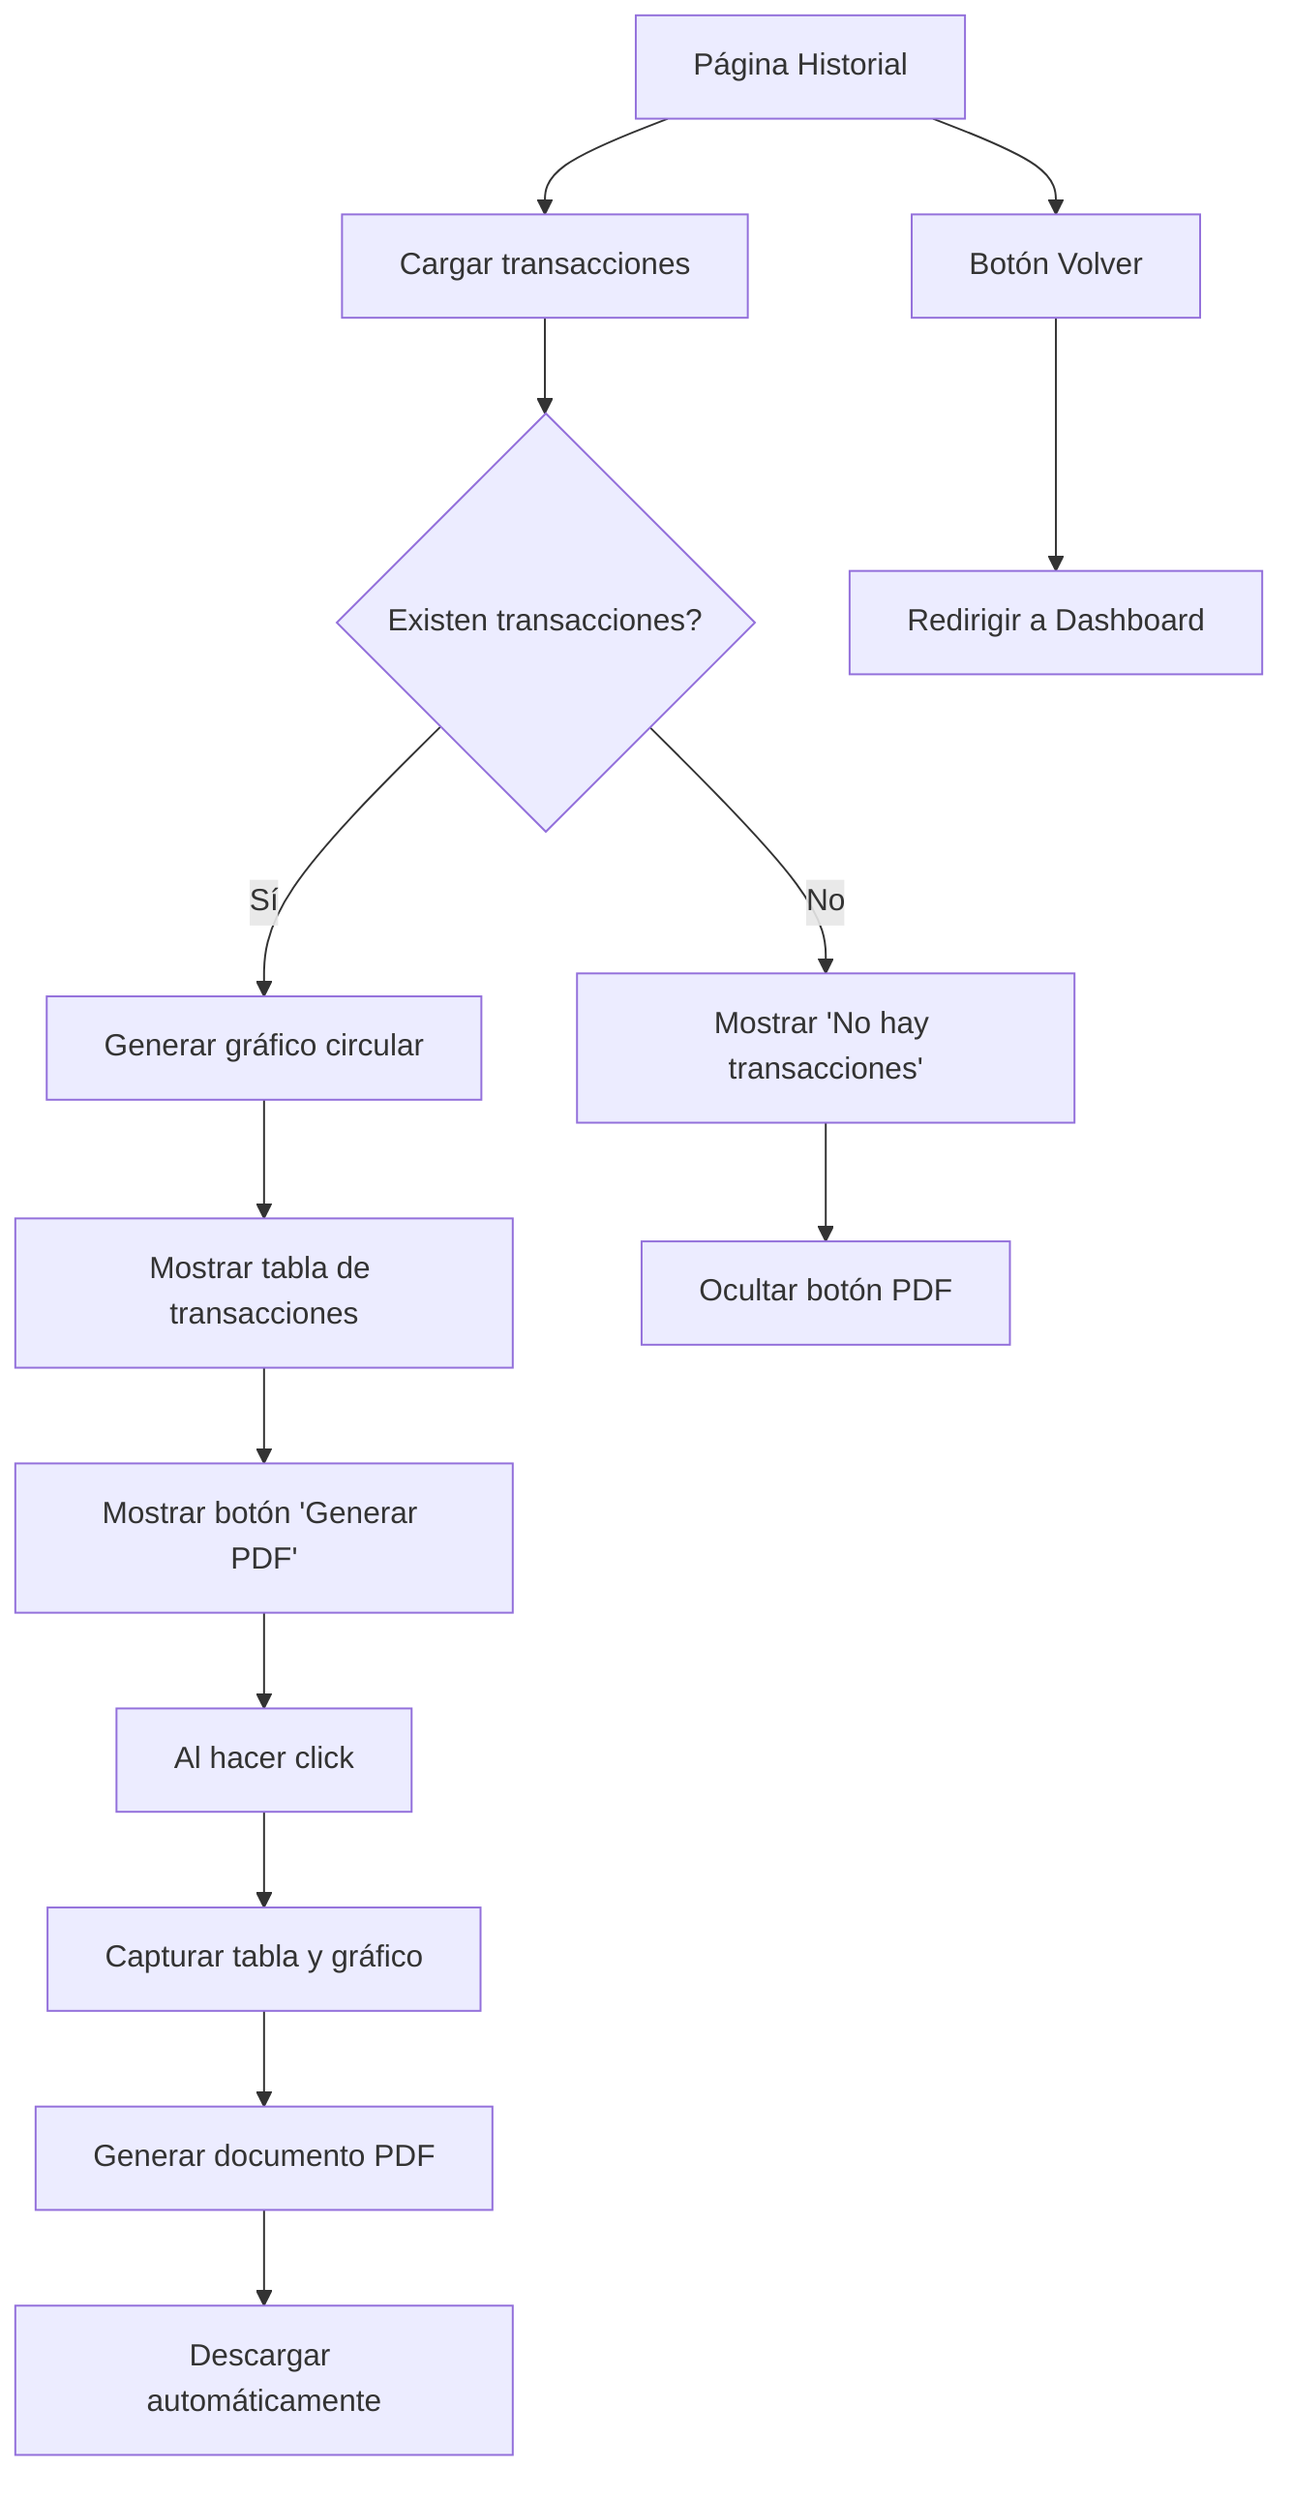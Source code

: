 flowchart TD
    A[Página Historial] --> B[Cargar transacciones]
    B --> C{Existen transacciones?}
    C -->|Sí| D[Generar gráfico circular]
    D --> E[Mostrar tabla de transacciones]
    E --> F[Mostrar botón 'Generar PDF']
    C -->|No| G[Mostrar 'No hay transacciones']
    G --> H[Ocultar botón PDF]
    F --> I[Al hacer click]
    I --> J[Capturar tabla y gráfico]
    J --> K[Generar documento PDF]
    K --> L[Descargar automáticamente]
    A --> M[Botón Volver]
    M --> N[Redirigir a Dashboard]